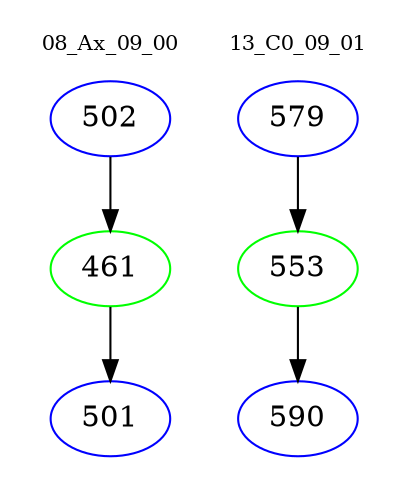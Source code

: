 digraph{
subgraph cluster_0 {
color = white
label = "08_Ax_09_00";
fontsize=10;
T0_502 [label="502", color="blue"]
T0_502 -> T0_461 [color="black"]
T0_461 [label="461", color="green"]
T0_461 -> T0_501 [color="black"]
T0_501 [label="501", color="blue"]
}
subgraph cluster_1 {
color = white
label = "13_C0_09_01";
fontsize=10;
T1_579 [label="579", color="blue"]
T1_579 -> T1_553 [color="black"]
T1_553 [label="553", color="green"]
T1_553 -> T1_590 [color="black"]
T1_590 [label="590", color="blue"]
}
}
